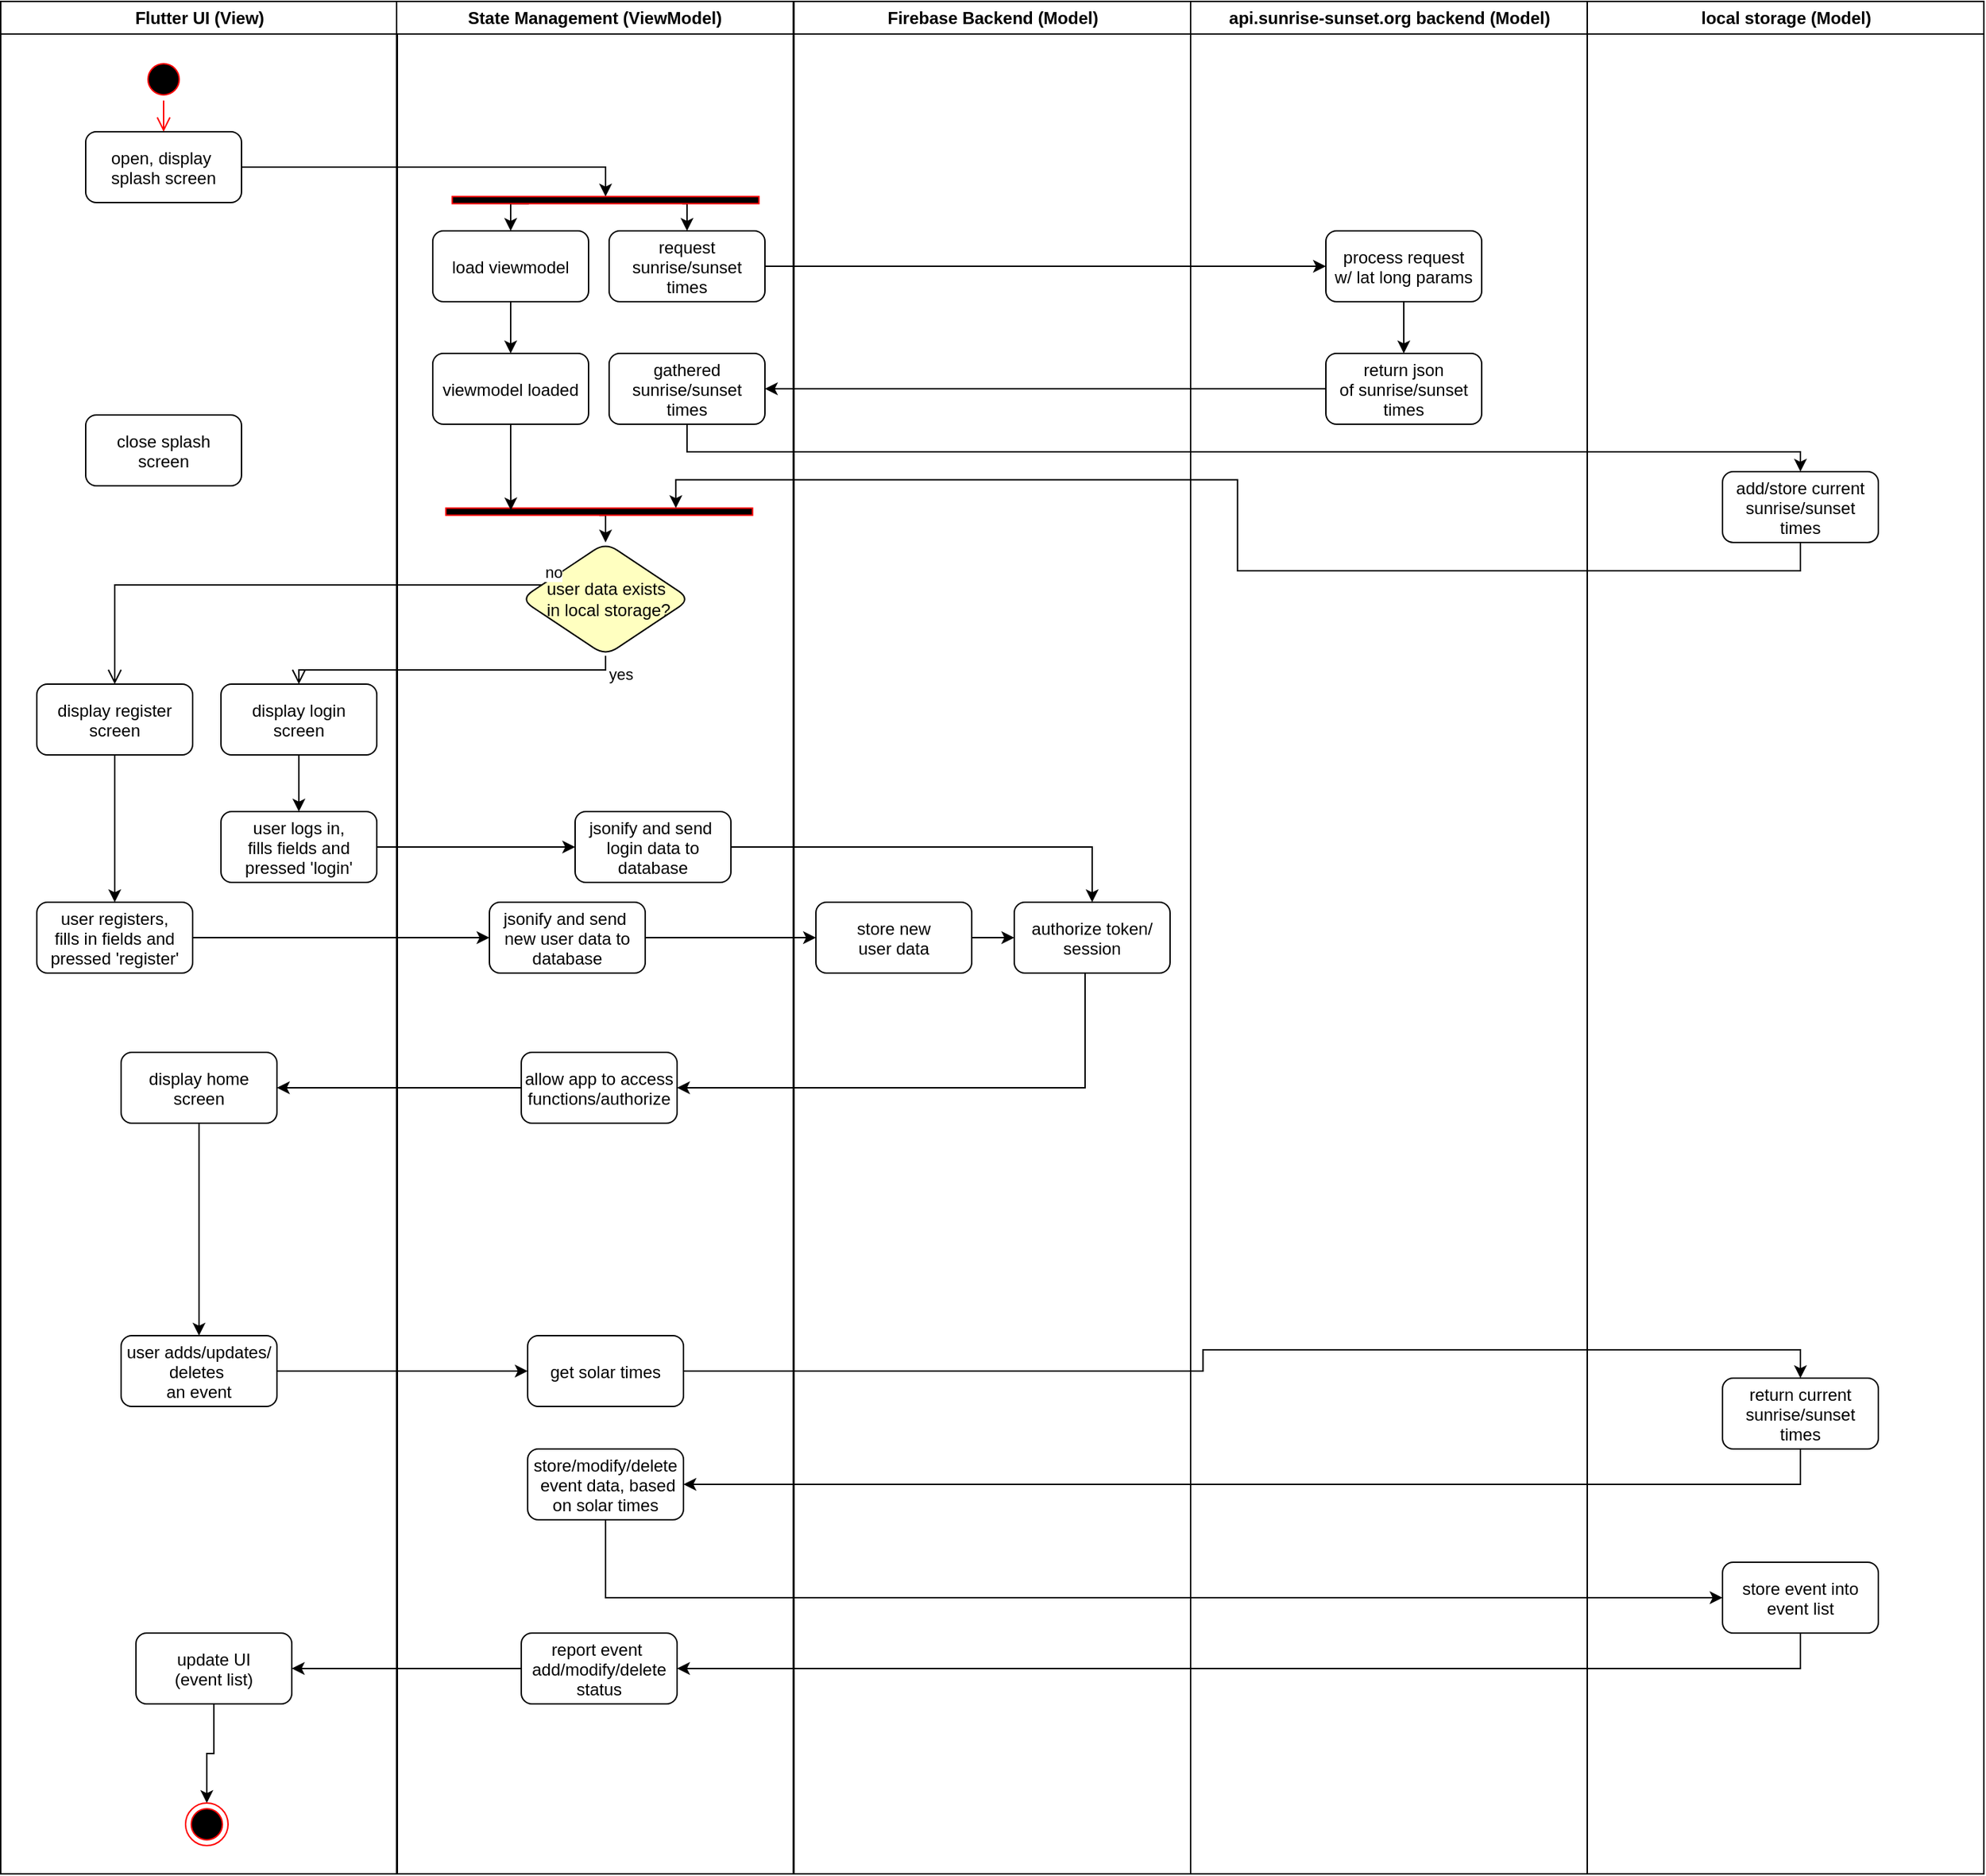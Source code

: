 <mxfile version="27.0.9">
  <diagram name="Page-1" id="e7e014a7-5840-1c2e-5031-d8a46d1fe8dd">
    <mxGraphModel dx="1218" dy="1333" grid="1" gridSize="10" guides="1" tooltips="1" connect="1" arrows="1" fold="1" page="1" pageScale="1" pageWidth="1169" pageHeight="826" background="none" math="0" shadow="0">
      <root>
        <mxCell id="0" />
        <mxCell id="1" parent="0" />
        <mxCell id="2" value="Flutter UI (View)" style="swimlane;whiteSpace=wrap" parent="1" vertex="1">
          <mxGeometry x="164.5" y="128" width="280" height="1322" as="geometry" />
        </mxCell>
        <mxCell id="5" value="" style="ellipse;shape=startState;fillColor=#000000;strokeColor=#ff0000;" parent="2" vertex="1">
          <mxGeometry x="100" y="40" width="30" height="30" as="geometry" />
        </mxCell>
        <mxCell id="6" value="" style="edgeStyle=elbowEdgeStyle;elbow=horizontal;verticalAlign=bottom;endArrow=open;endSize=8;strokeColor=#FF0000;endFill=1;rounded=0" parent="2" source="5" target="7" edge="1">
          <mxGeometry x="100" y="40" as="geometry">
            <mxPoint x="115" y="110" as="targetPoint" />
          </mxGeometry>
        </mxCell>
        <mxCell id="7" value="open, display &#xa;splash screen" style="rounded=1;" parent="2" vertex="1">
          <mxGeometry x="60" y="92" width="110" height="50" as="geometry" />
        </mxCell>
        <mxCell id="_Wzj_o-x4S0ocVzf4qr--63" value="close splash&#xa;screen" style="rounded=1;" parent="2" vertex="1">
          <mxGeometry x="60" y="292" width="110" height="50" as="geometry" />
        </mxCell>
        <mxCell id="_Wzj_o-x4S0ocVzf4qr--64" value="display register&#xa;screen" style="rounded=1;" parent="2" vertex="1">
          <mxGeometry x="25.5" y="482" width="110" height="50" as="geometry" />
        </mxCell>
        <mxCell id="wfOAE3RqSX7rviCucKHK-55" style="edgeStyle=orthogonalEdgeStyle;rounded=0;orthogonalLoop=1;jettySize=auto;html=1;" edge="1" parent="2" source="_Wzj_o-x4S0ocVzf4qr--65" target="wfOAE3RqSX7rviCucKHK-54">
          <mxGeometry relative="1" as="geometry" />
        </mxCell>
        <mxCell id="_Wzj_o-x4S0ocVzf4qr--65" value="display login&#xa;screen" style="rounded=1;" parent="2" vertex="1">
          <mxGeometry x="155.5" y="482" width="110" height="50" as="geometry" />
        </mxCell>
        <mxCell id="wfOAE3RqSX7rviCucKHK-82" style="edgeStyle=orthogonalEdgeStyle;rounded=0;orthogonalLoop=1;jettySize=auto;html=1;entryX=0.5;entryY=0;entryDx=0;entryDy=0;" edge="1" parent="2" source="wfOAE3RqSX7rviCucKHK-41" target="wfOAE3RqSX7rviCucKHK-81">
          <mxGeometry relative="1" as="geometry" />
        </mxCell>
        <mxCell id="wfOAE3RqSX7rviCucKHK-41" value="display home&#xa;screen" style="rounded=1;" vertex="1" parent="2">
          <mxGeometry x="85" y="742" width="110" height="50" as="geometry" />
        </mxCell>
        <mxCell id="wfOAE3RqSX7rviCucKHK-54" value="user logs in,&#xa;fills fields and&#xa;pressed &#39;login&#39;" style="rounded=1;" vertex="1" parent="2">
          <mxGeometry x="155.5" y="572" width="110" height="50" as="geometry" />
        </mxCell>
        <mxCell id="wfOAE3RqSX7rviCucKHK-42" value="user registers,&#xa;fills in fields and&#xa;pressed &#39;register&#39;" style="rounded=1;" vertex="1" parent="2">
          <mxGeometry x="25.5" y="636" width="110" height="50" as="geometry" />
        </mxCell>
        <mxCell id="wfOAE3RqSX7rviCucKHK-56" style="edgeStyle=orthogonalEdgeStyle;rounded=0;orthogonalLoop=1;jettySize=auto;html=1;entryX=0.5;entryY=0;entryDx=0;entryDy=0;" edge="1" parent="2" source="_Wzj_o-x4S0ocVzf4qr--64" target="wfOAE3RqSX7rviCucKHK-42">
          <mxGeometry relative="1" as="geometry" />
        </mxCell>
        <mxCell id="wfOAE3RqSX7rviCucKHK-81" value="user adds/updates/&#xa;deletes &#xa;an event" style="rounded=1;" vertex="1" parent="2">
          <mxGeometry x="85" y="942" width="110" height="50" as="geometry" />
        </mxCell>
        <mxCell id="wfOAE3RqSX7rviCucKHK-97" style="edgeStyle=orthogonalEdgeStyle;rounded=0;orthogonalLoop=1;jettySize=auto;html=1;entryX=0.5;entryY=0;entryDx=0;entryDy=0;" edge="1" parent="2" source="wfOAE3RqSX7rviCucKHK-94" target="wfOAE3RqSX7rviCucKHK-96">
          <mxGeometry relative="1" as="geometry" />
        </mxCell>
        <mxCell id="wfOAE3RqSX7rviCucKHK-94" value="update UI&#xa;(event list)" style="rounded=1;" vertex="1" parent="2">
          <mxGeometry x="95.5" y="1152" width="110" height="50" as="geometry" />
        </mxCell>
        <mxCell id="wfOAE3RqSX7rviCucKHK-96" value="" style="ellipse;html=1;shape=endState;fillColor=#000000;strokeColor=#ff0000;" vertex="1" parent="2">
          <mxGeometry x="130.5" y="1272" width="30" height="30" as="geometry" />
        </mxCell>
        <mxCell id="3" value="State Management (ViewModel)" style="swimlane;whiteSpace=wrap" parent="1" vertex="1">
          <mxGeometry x="444" y="128" width="280" height="1322" as="geometry" />
        </mxCell>
        <mxCell id="_Wzj_o-x4S0ocVzf4qr--48" value="request&#xa;sunrise/sunset&#xa;times" style="rounded=1;" parent="3" vertex="1">
          <mxGeometry x="150" y="162" width="110" height="50" as="geometry" />
        </mxCell>
        <mxCell id="_Wzj_o-x4S0ocVzf4qr--52" style="edgeStyle=orthogonalEdgeStyle;rounded=0;orthogonalLoop=1;jettySize=auto;html=1;exitX=1;exitY=0.25;exitDx=0;exitDy=0;entryX=0.5;entryY=0;entryDx=0;entryDy=0;" parent="3" source="_Wzj_o-x4S0ocVzf4qr--49" target="_Wzj_o-x4S0ocVzf4qr--48" edge="1">
          <mxGeometry relative="1" as="geometry" />
        </mxCell>
        <mxCell id="_Wzj_o-x4S0ocVzf4qr--58" style="edgeStyle=orthogonalEdgeStyle;rounded=0;orthogonalLoop=1;jettySize=auto;html=1;exitX=1;exitY=0.75;exitDx=0;exitDy=0;entryX=0.5;entryY=0;entryDx=0;entryDy=0;" parent="3" source="_Wzj_o-x4S0ocVzf4qr--49" target="_Wzj_o-x4S0ocVzf4qr--57" edge="1">
          <mxGeometry relative="1" as="geometry" />
        </mxCell>
        <mxCell id="_Wzj_o-x4S0ocVzf4qr--49" value="" style="whiteSpace=wrap;strokeColor=#FF0000;fillColor=#000000;rotation=90;" parent="3" vertex="1">
          <mxGeometry x="145" y="32" width="5" height="216.5" as="geometry" />
        </mxCell>
        <mxCell id="_Wzj_o-x4S0ocVzf4qr--62" style="edgeStyle=orthogonalEdgeStyle;rounded=0;orthogonalLoop=1;jettySize=auto;html=1;exitX=0.5;exitY=1;exitDx=0;exitDy=0;entryX=0.5;entryY=0;entryDx=0;entryDy=0;" parent="3" source="_Wzj_o-x4S0ocVzf4qr--57" target="_Wzj_o-x4S0ocVzf4qr--59" edge="1">
          <mxGeometry relative="1" as="geometry" />
        </mxCell>
        <mxCell id="_Wzj_o-x4S0ocVzf4qr--57" value="load viewmodel" style="rounded=1;" parent="3" vertex="1">
          <mxGeometry x="25.5" y="162" width="110" height="50" as="geometry" />
        </mxCell>
        <mxCell id="_Wzj_o-x4S0ocVzf4qr--59" value="viewmodel loaded" style="rounded=1;" parent="3" vertex="1">
          <mxGeometry x="25.5" y="248.5" width="110" height="50" as="geometry" />
        </mxCell>
        <mxCell id="_Wzj_o-x4S0ocVzf4qr--61" value="gathered&#xa;sunrise/sunset&#xa;times" style="rounded=1;" parent="3" vertex="1">
          <mxGeometry x="150" y="248.5" width="110" height="50" as="geometry" />
        </mxCell>
        <mxCell id="_Wzj_o-x4S0ocVzf4qr--66" value="user data exists&lt;br&gt;&amp;nbsp;in local storage?" style="rhombus;whiteSpace=wrap;html=1;fontColor=#000000;fillColor=#ffffc0;strokeColor=#000000;rounded=1;" parent="3" vertex="1">
          <mxGeometry x="87.5" y="382" width="120" height="80" as="geometry" />
        </mxCell>
        <mxCell id="wfOAE3RqSX7rviCucKHK-79" style="edgeStyle=orthogonalEdgeStyle;rounded=0;orthogonalLoop=1;jettySize=auto;html=1;exitX=1;exitY=0.5;exitDx=0;exitDy=0;entryX=0.5;entryY=0;entryDx=0;entryDy=0;" edge="1" parent="3" source="wfOAE3RqSX7rviCucKHK-49" target="_Wzj_o-x4S0ocVzf4qr--66">
          <mxGeometry relative="1" as="geometry" />
        </mxCell>
        <mxCell id="wfOAE3RqSX7rviCucKHK-49" value="" style="whiteSpace=wrap;strokeColor=#FF0000;fillColor=#000000;rotation=90;" vertex="1" parent="3">
          <mxGeometry x="140.5" y="252" width="5" height="216.5" as="geometry" />
        </mxCell>
        <mxCell id="wfOAE3RqSX7rviCucKHK-51" style="edgeStyle=orthogonalEdgeStyle;rounded=0;orthogonalLoop=1;jettySize=auto;html=1;exitX=0.5;exitY=1;exitDx=0;exitDy=0;entryX=0.312;entryY=0.788;entryDx=0;entryDy=0;entryPerimeter=0;" edge="1" parent="3" source="_Wzj_o-x4S0ocVzf4qr--59" target="wfOAE3RqSX7rviCucKHK-49">
          <mxGeometry relative="1" as="geometry" />
        </mxCell>
        <mxCell id="wfOAE3RqSX7rviCucKHK-53" value="allow app to access&#xa;functions/authorize" style="rounded=1;" vertex="1" parent="3">
          <mxGeometry x="88" y="742" width="110" height="50" as="geometry" />
        </mxCell>
        <mxCell id="wfOAE3RqSX7rviCucKHK-43" value="jsonify and send &#xa;new user data to&#xa;database" style="rounded=1;" vertex="1" parent="3">
          <mxGeometry x="65.5" y="636" width="110" height="50" as="geometry" />
        </mxCell>
        <mxCell id="wfOAE3RqSX7rviCucKHK-57" value="jsonify and send &#xa;login data to&#xa;database" style="rounded=1;" vertex="1" parent="3">
          <mxGeometry x="126" y="572" width="110" height="50" as="geometry" />
        </mxCell>
        <mxCell id="wfOAE3RqSX7rviCucKHK-83" value="store/modify/delete&#xa; event data, based &#xa;on solar times" style="rounded=1;" vertex="1" parent="3">
          <mxGeometry x="92.5" y="1022" width="110" height="50" as="geometry" />
        </mxCell>
        <mxCell id="wfOAE3RqSX7rviCucKHK-84" value="get solar times" style="rounded=1;" vertex="1" parent="3">
          <mxGeometry x="92.5" y="942" width="110" height="50" as="geometry" />
        </mxCell>
        <mxCell id="wfOAE3RqSX7rviCucKHK-92" value="report event &#xa;add/modify/delete&#xa;status" style="rounded=1;" vertex="1" parent="3">
          <mxGeometry x="88" y="1152" width="110" height="50" as="geometry" />
        </mxCell>
        <mxCell id="4" value="Firebase Backend (Model)" style="swimlane;whiteSpace=wrap" parent="1" vertex="1">
          <mxGeometry x="724.5" y="128" width="280" height="1322" as="geometry" />
        </mxCell>
        <mxCell id="wfOAE3RqSX7rviCucKHK-59" value="authorize token/&#xa;session" style="rounded=1;" vertex="1" parent="4">
          <mxGeometry x="155.5" y="636" width="110" height="50" as="geometry" />
        </mxCell>
        <mxCell id="wfOAE3RqSX7rviCucKHK-63" style="edgeStyle=orthogonalEdgeStyle;rounded=0;orthogonalLoop=1;jettySize=auto;html=1;" edge="1" parent="4" source="wfOAE3RqSX7rviCucKHK-60" target="wfOAE3RqSX7rviCucKHK-59">
          <mxGeometry relative="1" as="geometry" />
        </mxCell>
        <mxCell id="wfOAE3RqSX7rviCucKHK-60" value="store new &#xa;user data" style="rounded=1;" vertex="1" parent="4">
          <mxGeometry x="15.5" y="636" width="110" height="50" as="geometry" />
        </mxCell>
        <mxCell id="_Wzj_o-x4S0ocVzf4qr--41" value="api.sunrise-sunset.org backend (Model)" style="swimlane;whiteSpace=wrap" parent="1" vertex="1">
          <mxGeometry x="1004.5" y="128" width="280" height="1322" as="geometry" />
        </mxCell>
        <mxCell id="_Wzj_o-x4S0ocVzf4qr--56" style="edgeStyle=orthogonalEdgeStyle;rounded=0;orthogonalLoop=1;jettySize=auto;html=1;exitX=0.5;exitY=1;exitDx=0;exitDy=0;entryX=0.5;entryY=0;entryDx=0;entryDy=0;" parent="_Wzj_o-x4S0ocVzf4qr--41" source="_Wzj_o-x4S0ocVzf4qr--53" target="_Wzj_o-x4S0ocVzf4qr--55" edge="1">
          <mxGeometry relative="1" as="geometry" />
        </mxCell>
        <mxCell id="_Wzj_o-x4S0ocVzf4qr--53" value="process request&#xa;w/ lat long params" style="rounded=1;" parent="_Wzj_o-x4S0ocVzf4qr--41" vertex="1">
          <mxGeometry x="95.5" y="162" width="110" height="50" as="geometry" />
        </mxCell>
        <mxCell id="_Wzj_o-x4S0ocVzf4qr--55" value="return json&#xa;of sunrise/sunset&#xa;times" style="rounded=1;" parent="_Wzj_o-x4S0ocVzf4qr--41" vertex="1">
          <mxGeometry x="95.5" y="248.5" width="110" height="50" as="geometry" />
        </mxCell>
        <mxCell id="_Wzj_o-x4S0ocVzf4qr--50" style="edgeStyle=orthogonalEdgeStyle;rounded=0;orthogonalLoop=1;jettySize=auto;html=1;exitX=1;exitY=0.5;exitDx=0;exitDy=0;entryX=0;entryY=0.5;entryDx=0;entryDy=0;" parent="1" source="7" target="_Wzj_o-x4S0ocVzf4qr--49" edge="1">
          <mxGeometry relative="1" as="geometry" />
        </mxCell>
        <mxCell id="_Wzj_o-x4S0ocVzf4qr--54" style="edgeStyle=orthogonalEdgeStyle;rounded=0;orthogonalLoop=1;jettySize=auto;html=1;exitX=1;exitY=0.5;exitDx=0;exitDy=0;" parent="1" source="_Wzj_o-x4S0ocVzf4qr--48" target="_Wzj_o-x4S0ocVzf4qr--53" edge="1">
          <mxGeometry relative="1" as="geometry" />
        </mxCell>
        <mxCell id="_Wzj_o-x4S0ocVzf4qr--67" value="no" style="edgeStyle=orthogonalEdgeStyle;html=1;align=left;verticalAlign=bottom;endArrow=open;endSize=8;strokeColor=#000000;rounded=0;entryX=0.5;entryY=0;entryDx=0;entryDy=0;" parent="1" source="_Wzj_o-x4S0ocVzf4qr--66" target="_Wzj_o-x4S0ocVzf4qr--64" edge="1">
          <mxGeometry x="-1" relative="1" as="geometry">
            <mxPoint x="370" y="510" as="targetPoint" />
            <Array as="points">
              <mxPoint x="245" y="540" />
            </Array>
          </mxGeometry>
        </mxCell>
        <mxCell id="_Wzj_o-x4S0ocVzf4qr--68" value="yes" style="edgeStyle=orthogonalEdgeStyle;html=1;align=left;verticalAlign=top;endArrow=open;endSize=8;strokeColor=#000000;rounded=0;entryX=0.5;entryY=0;entryDx=0;entryDy=0;" parent="1" source="_Wzj_o-x4S0ocVzf4qr--66" edge="1" target="_Wzj_o-x4S0ocVzf4qr--65">
          <mxGeometry x="-1" relative="1" as="geometry">
            <mxPoint x="430" y="585" as="targetPoint" />
            <Array as="points">
              <mxPoint x="592" y="600" />
              <mxPoint x="375" y="600" />
            </Array>
          </mxGeometry>
        </mxCell>
        <mxCell id="wfOAE3RqSX7rviCucKHK-58" style="edgeStyle=orthogonalEdgeStyle;rounded=0;orthogonalLoop=1;jettySize=auto;html=1;exitX=1;exitY=0.5;exitDx=0;exitDy=0;" edge="1" parent="1" source="wfOAE3RqSX7rviCucKHK-54" target="wfOAE3RqSX7rviCucKHK-57">
          <mxGeometry relative="1" as="geometry">
            <mxPoint x="570" y="725.303" as="targetPoint" />
          </mxGeometry>
        </mxCell>
        <mxCell id="wfOAE3RqSX7rviCucKHK-61" style="edgeStyle=orthogonalEdgeStyle;rounded=0;orthogonalLoop=1;jettySize=auto;html=1;entryX=0;entryY=0.5;entryDx=0;entryDy=0;" edge="1" parent="1" source="wfOAE3RqSX7rviCucKHK-43" target="wfOAE3RqSX7rviCucKHK-60">
          <mxGeometry relative="1" as="geometry" />
        </mxCell>
        <mxCell id="wfOAE3RqSX7rviCucKHK-62" style="edgeStyle=orthogonalEdgeStyle;rounded=0;orthogonalLoop=1;jettySize=auto;html=1;" edge="1" parent="1" source="wfOAE3RqSX7rviCucKHK-57" target="wfOAE3RqSX7rviCucKHK-59">
          <mxGeometry relative="1" as="geometry" />
        </mxCell>
        <mxCell id="wfOAE3RqSX7rviCucKHK-65" style="edgeStyle=orthogonalEdgeStyle;rounded=0;orthogonalLoop=1;jettySize=auto;html=1;entryX=1;entryY=0.5;entryDx=0;entryDy=0;" edge="1" parent="1" source="wfOAE3RqSX7rviCucKHK-59" target="wfOAE3RqSX7rviCucKHK-53">
          <mxGeometry relative="1" as="geometry">
            <Array as="points">
              <mxPoint x="930" y="895" />
            </Array>
          </mxGeometry>
        </mxCell>
        <mxCell id="wfOAE3RqSX7rviCucKHK-44" style="edgeStyle=orthogonalEdgeStyle;rounded=0;orthogonalLoop=1;jettySize=auto;html=1;exitX=1;exitY=0.5;exitDx=0;exitDy=0;entryX=0;entryY=0.5;entryDx=0;entryDy=0;" edge="1" parent="1" source="wfOAE3RqSX7rviCucKHK-42" target="wfOAE3RqSX7rviCucKHK-43">
          <mxGeometry relative="1" as="geometry" />
        </mxCell>
        <mxCell id="wfOAE3RqSX7rviCucKHK-66" style="edgeStyle=orthogonalEdgeStyle;rounded=0;orthogonalLoop=1;jettySize=auto;html=1;exitX=0;exitY=0.5;exitDx=0;exitDy=0;entryX=1;entryY=0.5;entryDx=0;entryDy=0;" edge="1" parent="1" source="wfOAE3RqSX7rviCucKHK-53" target="wfOAE3RqSX7rviCucKHK-41">
          <mxGeometry relative="1" as="geometry" />
        </mxCell>
        <mxCell id="wfOAE3RqSX7rviCucKHK-71" value="local storage (Model)" style="swimlane;whiteSpace=wrap" vertex="1" parent="1">
          <mxGeometry x="1284.5" y="128" width="280" height="1322" as="geometry" />
        </mxCell>
        <mxCell id="wfOAE3RqSX7rviCucKHK-75" value="add/store current&#xa;sunrise/sunset&#xa;times" style="rounded=1;" vertex="1" parent="wfOAE3RqSX7rviCucKHK-71">
          <mxGeometry x="95.5" y="332" width="110" height="50" as="geometry" />
        </mxCell>
        <mxCell id="wfOAE3RqSX7rviCucKHK-85" value="return current&#xa;sunrise/sunset&#xa;times" style="rounded=1;" vertex="1" parent="wfOAE3RqSX7rviCucKHK-71">
          <mxGeometry x="95.5" y="972" width="110" height="50" as="geometry" />
        </mxCell>
        <mxCell id="wfOAE3RqSX7rviCucKHK-89" value="store event into&#xa;event list" style="rounded=1;" vertex="1" parent="wfOAE3RqSX7rviCucKHK-71">
          <mxGeometry x="95.5" y="1102" width="110" height="50" as="geometry" />
        </mxCell>
        <mxCell id="wfOAE3RqSX7rviCucKHK-77" style="edgeStyle=orthogonalEdgeStyle;rounded=0;orthogonalLoop=1;jettySize=auto;html=1;exitX=0;exitY=0.5;exitDx=0;exitDy=0;entryX=1;entryY=0.5;entryDx=0;entryDy=0;" edge="1" parent="1" source="_Wzj_o-x4S0ocVzf4qr--55" target="_Wzj_o-x4S0ocVzf4qr--61">
          <mxGeometry relative="1" as="geometry" />
        </mxCell>
        <mxCell id="wfOAE3RqSX7rviCucKHK-78" style="edgeStyle=orthogonalEdgeStyle;rounded=0;orthogonalLoop=1;jettySize=auto;html=1;exitX=0.5;exitY=1;exitDx=0;exitDy=0;entryX=0.5;entryY=0;entryDx=0;entryDy=0;" edge="1" parent="1" source="_Wzj_o-x4S0ocVzf4qr--61" target="wfOAE3RqSX7rviCucKHK-75">
          <mxGeometry relative="1" as="geometry">
            <Array as="points">
              <mxPoint x="649" y="446" />
              <mxPoint x="1435" y="446" />
            </Array>
          </mxGeometry>
        </mxCell>
        <mxCell id="wfOAE3RqSX7rviCucKHK-80" style="edgeStyle=orthogonalEdgeStyle;rounded=0;orthogonalLoop=1;jettySize=auto;html=1;exitX=0.5;exitY=1;exitDx=0;exitDy=0;entryX=0;entryY=0.25;entryDx=0;entryDy=0;" edge="1" parent="1" source="wfOAE3RqSX7rviCucKHK-75" target="wfOAE3RqSX7rviCucKHK-49">
          <mxGeometry relative="1" as="geometry" />
        </mxCell>
        <mxCell id="wfOAE3RqSX7rviCucKHK-86" style="edgeStyle=orthogonalEdgeStyle;rounded=0;orthogonalLoop=1;jettySize=auto;html=1;exitX=1;exitY=0.5;exitDx=0;exitDy=0;entryX=0.5;entryY=0;entryDx=0;entryDy=0;" edge="1" parent="1" source="wfOAE3RqSX7rviCucKHK-84" target="wfOAE3RqSX7rviCucKHK-85">
          <mxGeometry relative="1" as="geometry" />
        </mxCell>
        <mxCell id="wfOAE3RqSX7rviCucKHK-87" style="edgeStyle=orthogonalEdgeStyle;rounded=0;orthogonalLoop=1;jettySize=auto;html=1;exitX=0.5;exitY=1;exitDx=0;exitDy=0;entryX=1;entryY=0.5;entryDx=0;entryDy=0;" edge="1" parent="1" source="wfOAE3RqSX7rviCucKHK-85" target="wfOAE3RqSX7rviCucKHK-83">
          <mxGeometry relative="1" as="geometry" />
        </mxCell>
        <mxCell id="wfOAE3RqSX7rviCucKHK-88" style="edgeStyle=orthogonalEdgeStyle;rounded=0;orthogonalLoop=1;jettySize=auto;html=1;exitX=1;exitY=0.5;exitDx=0;exitDy=0;entryX=0;entryY=0.5;entryDx=0;entryDy=0;" edge="1" parent="1" source="wfOAE3RqSX7rviCucKHK-81" target="wfOAE3RqSX7rviCucKHK-84">
          <mxGeometry relative="1" as="geometry" />
        </mxCell>
        <mxCell id="wfOAE3RqSX7rviCucKHK-90" style="edgeStyle=orthogonalEdgeStyle;rounded=0;orthogonalLoop=1;jettySize=auto;html=1;exitX=0.5;exitY=1;exitDx=0;exitDy=0;entryX=0;entryY=0.5;entryDx=0;entryDy=0;" edge="1" parent="1" source="wfOAE3RqSX7rviCucKHK-83" target="wfOAE3RqSX7rviCucKHK-89">
          <mxGeometry relative="1" as="geometry" />
        </mxCell>
        <mxCell id="wfOAE3RqSX7rviCucKHK-93" style="edgeStyle=orthogonalEdgeStyle;rounded=0;orthogonalLoop=1;jettySize=auto;html=1;exitX=0.5;exitY=1;exitDx=0;exitDy=0;entryX=1;entryY=0.5;entryDx=0;entryDy=0;" edge="1" parent="1" source="wfOAE3RqSX7rviCucKHK-89" target="wfOAE3RqSX7rviCucKHK-92">
          <mxGeometry relative="1" as="geometry" />
        </mxCell>
        <mxCell id="wfOAE3RqSX7rviCucKHK-95" style="edgeStyle=orthogonalEdgeStyle;rounded=0;orthogonalLoop=1;jettySize=auto;html=1;exitX=0;exitY=0.5;exitDx=0;exitDy=0;entryX=1;entryY=0.5;entryDx=0;entryDy=0;" edge="1" parent="1" source="wfOAE3RqSX7rviCucKHK-92" target="wfOAE3RqSX7rviCucKHK-94">
          <mxGeometry relative="1" as="geometry" />
        </mxCell>
      </root>
    </mxGraphModel>
  </diagram>
</mxfile>

